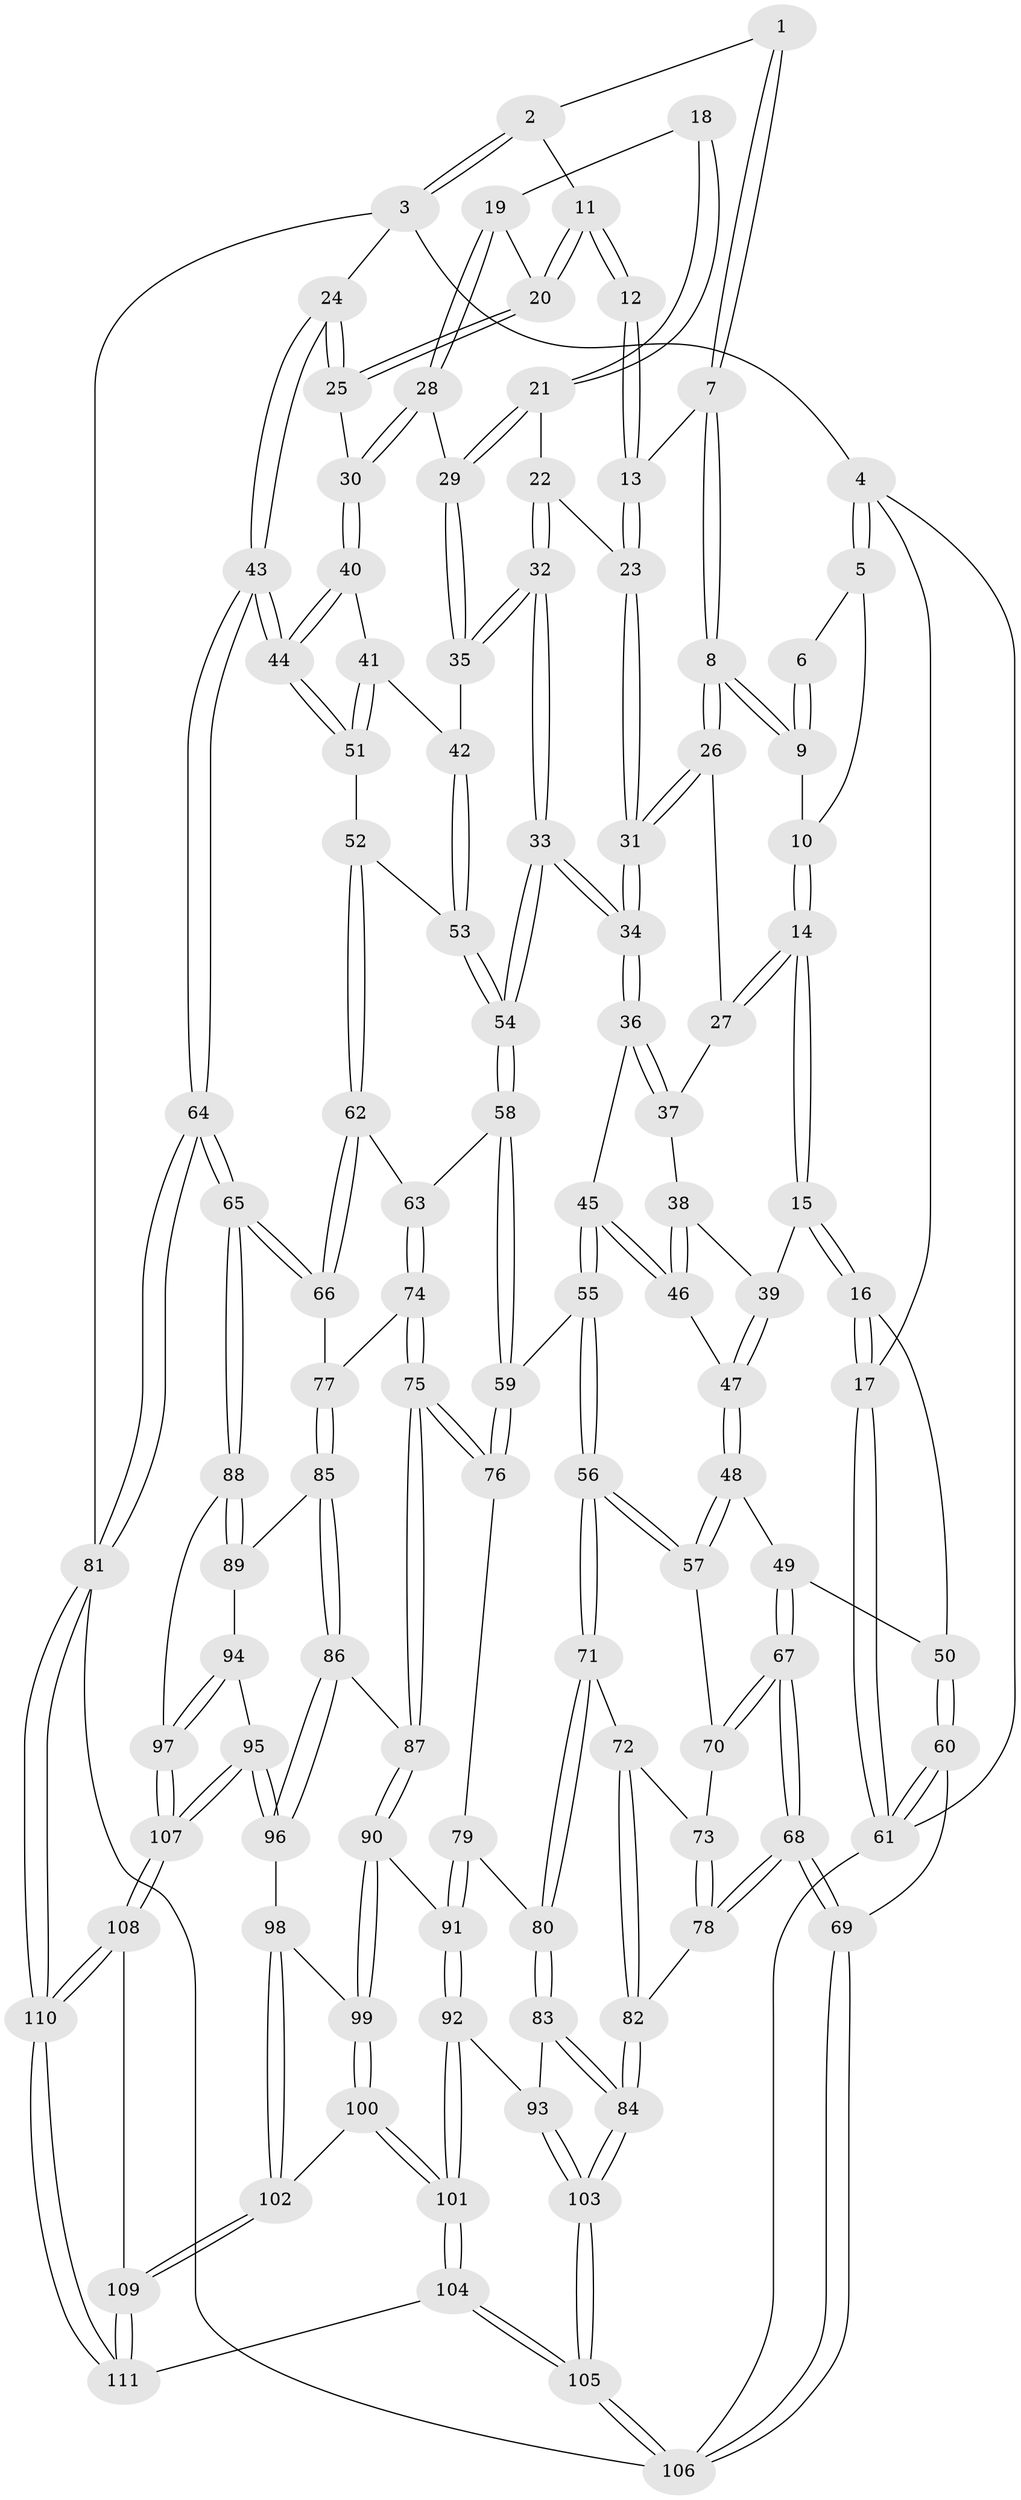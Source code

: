 // Generated by graph-tools (version 1.1) at 2025/27/03/09/25 03:27:15]
// undirected, 111 vertices, 274 edges
graph export_dot {
graph [start="1"]
  node [color=gray90,style=filled];
  1 [pos="+0.612996423016603+0"];
  2 [pos="+1+0"];
  3 [pos="+1+0"];
  4 [pos="+0+0"];
  5 [pos="+0.0733192631886977+0"];
  6 [pos="+0.3920258244628219+0"];
  7 [pos="+0.6117448949082558+0"];
  8 [pos="+0.40937101616675275+0.09451761957828039"];
  9 [pos="+0.3969595464631853+0.07481513495275939"];
  10 [pos="+0.25961487662653754+0.02845283348251074"];
  11 [pos="+0.8614423242557706+0.024371369598537636"];
  12 [pos="+0.7689975757340779+0.05460365331359089"];
  13 [pos="+0.6376522968271511+0.04989996140779483"];
  14 [pos="+0.2162452447997507+0.1991834928541851"];
  15 [pos="+0.18339190581438644+0.21613041295187824"];
  16 [pos="+0+0.24080770536878227"];
  17 [pos="+0+0.19865754942431274"];
  18 [pos="+0.7812270852692199+0.10119779238982747"];
  19 [pos="+0.8433728958265556+0.1278613551726864"];
  20 [pos="+0.8673808245008754+0.0839695196812315"];
  21 [pos="+0.755171496905268+0.16947473325328852"];
  22 [pos="+0.6800321142880326+0.1351564711239665"];
  23 [pos="+0.6382511450241609+0.09293018705897588"];
  24 [pos="+1+0.17219914604151138"];
  25 [pos="+1+0.18182263787955286"];
  26 [pos="+0.4081561719373036+0.11216071407465623"];
  27 [pos="+0.27444780465045676+0.19813720020418055"];
  28 [pos="+0.8171514790752479+0.21094001369910118"];
  29 [pos="+0.811054753788692+0.21222860582076034"];
  30 [pos="+0.8741281620930134+0.2331948533000154"];
  31 [pos="+0.5146634872760766+0.24905000097146485"];
  32 [pos="+0.6845126049419179+0.3337200230253794"];
  33 [pos="+0.5833822600068488+0.39177063616851215"];
  34 [pos="+0.5124080796169306+0.35538398289371514"];
  35 [pos="+0.7258202027690857+0.3229363002609658"];
  36 [pos="+0.5087271970818324+0.3565064658227695"];
  37 [pos="+0.3261152095685782+0.2411477540787743"];
  38 [pos="+0.31154533169906234+0.32908567779924186"];
  39 [pos="+0.24357191586292853+0.2981261215158619"];
  40 [pos="+0.8830886162847793+0.2762345199872413"];
  41 [pos="+0.806133121564695+0.3565578971538702"];
  42 [pos="+0.7428898232648969+0.332671995994148"];
  43 [pos="+1+0.5014055254281149"];
  44 [pos="+0.9625982891469489+0.4349689197762933"];
  45 [pos="+0.500904233712268+0.3615520790519569"];
  46 [pos="+0.3623535841940698+0.3717025044957249"];
  47 [pos="+0.2706097332095732+0.41525935315619716"];
  48 [pos="+0.228371731630548+0.46902568661432"];
  49 [pos="+0.2011496028730289+0.4629472001625639"];
  50 [pos="+0.17948728925432755+0.4516472203651712"];
  51 [pos="+0.9132335020354411+0.4382881082753393"];
  52 [pos="+0.8358561473966848+0.4789573823054354"];
  53 [pos="+0.7947583401108212+0.4493197184804574"];
  54 [pos="+0.5842611278024523+0.39375261807814493"];
  55 [pos="+0.3806620651141836+0.537138093016611"];
  56 [pos="+0.36634039270143115+0.5537333180327006"];
  57 [pos="+0.2375066353315074+0.48083773467866947"];
  58 [pos="+0.5993897307814722+0.44130746016715494"];
  59 [pos="+0.5614738735636693+0.5756716917226062"];
  60 [pos="+0+0.7015595160020273"];
  61 [pos="+0+0.691210708774143"];
  62 [pos="+0.8012161579744+0.5203872006799553"];
  63 [pos="+0.7031800499547542+0.5289753429580801"];
  64 [pos="+1+0.6666482305596768"];
  65 [pos="+1+0.7084647880596223"];
  66 [pos="+0.8399783637863764+0.6365605910120397"];
  67 [pos="+0.09089170748363472+0.6811129482040331"];
  68 [pos="+0.0403683949651342+0.7429805522057435"];
  69 [pos="+0.035933352916921436+0.7440888652855355"];
  70 [pos="+0.2186368999541712+0.5740777560171052"];
  71 [pos="+0.3695380240049391+0.6094739478102776"];
  72 [pos="+0.3128391803091724+0.6333350594200194"];
  73 [pos="+0.2437865117842289+0.6040324711319979"];
  74 [pos="+0.7066339397410794+0.6122030569418145"];
  75 [pos="+0.616645400076179+0.6775682534555474"];
  76 [pos="+0.5571123558927717+0.6066243564267917"];
  77 [pos="+0.7768697077216935+0.6603776685599975"];
  78 [pos="+0.12349840540553748+0.7444271887516668"];
  79 [pos="+0.4286140625641918+0.6610773978306064"];
  80 [pos="+0.4132505095791374+0.6616829555114703"];
  81 [pos="+1+1"];
  82 [pos="+0.1868713651021044+0.7501897026927083"];
  83 [pos="+0.38912034952392105+0.7661389506732375"];
  84 [pos="+0.32789564530809895+0.8301108732558814"];
  85 [pos="+0.7532797297470769+0.7213069466558802"];
  86 [pos="+0.705172235931727+0.7628959824478552"];
  87 [pos="+0.6210887975304963+0.7428589018651762"];
  88 [pos="+1+0.7287659137937215"];
  89 [pos="+0.8095782036194371+0.7510594239974749"];
  90 [pos="+0.5882845832700404+0.7733479813533269"];
  91 [pos="+0.5815254613801117+0.7753174792657892"];
  92 [pos="+0.5274315887536826+0.8170567213893275"];
  93 [pos="+0.5259716388312322+0.8169060505584146"];
  94 [pos="+0.805448387196067+0.7839031743481418"];
  95 [pos="+0.7569393420425912+0.8600977044419015"];
  96 [pos="+0.7558062947439013+0.8589916085493369"];
  97 [pos="+0.9633611435702022+0.8107763354672021"];
  98 [pos="+0.663462228401547+0.8674981929541516"];
  99 [pos="+0.6082442745447263+0.8191676269880208"];
  100 [pos="+0.6099699214886527+0.9144535299076769"];
  101 [pos="+0.5266949135829478+0.9307029392473893"];
  102 [pos="+0.6328099588839017+0.9242620709791433"];
  103 [pos="+0.34385232270463184+0.9327096637778508"];
  104 [pos="+0.3477791303232172+1"];
  105 [pos="+0.34685376080757024+1"];
  106 [pos="+0.24789289176168214+1"];
  107 [pos="+0.8241786230774455+0.959491665734707"];
  108 [pos="+0.8121485970773392+1"];
  109 [pos="+0.6376500461661535+0.9296550382998539"];
  110 [pos="+0.8287778540344272+1"];
  111 [pos="+0.46205466039985293+1"];
  1 -- 2;
  1 -- 7;
  1 -- 7;
  2 -- 3;
  2 -- 3;
  2 -- 11;
  3 -- 4;
  3 -- 24;
  3 -- 81;
  4 -- 5;
  4 -- 5;
  4 -- 17;
  4 -- 61;
  5 -- 6;
  5 -- 10;
  6 -- 9;
  6 -- 9;
  7 -- 8;
  7 -- 8;
  7 -- 13;
  8 -- 9;
  8 -- 9;
  8 -- 26;
  8 -- 26;
  9 -- 10;
  10 -- 14;
  10 -- 14;
  11 -- 12;
  11 -- 12;
  11 -- 20;
  11 -- 20;
  12 -- 13;
  12 -- 13;
  13 -- 23;
  13 -- 23;
  14 -- 15;
  14 -- 15;
  14 -- 27;
  14 -- 27;
  15 -- 16;
  15 -- 16;
  15 -- 39;
  16 -- 17;
  16 -- 17;
  16 -- 50;
  17 -- 61;
  17 -- 61;
  18 -- 19;
  18 -- 21;
  18 -- 21;
  19 -- 20;
  19 -- 28;
  19 -- 28;
  20 -- 25;
  20 -- 25;
  21 -- 22;
  21 -- 29;
  21 -- 29;
  22 -- 23;
  22 -- 32;
  22 -- 32;
  23 -- 31;
  23 -- 31;
  24 -- 25;
  24 -- 25;
  24 -- 43;
  24 -- 43;
  25 -- 30;
  26 -- 27;
  26 -- 31;
  26 -- 31;
  27 -- 37;
  28 -- 29;
  28 -- 30;
  28 -- 30;
  29 -- 35;
  29 -- 35;
  30 -- 40;
  30 -- 40;
  31 -- 34;
  31 -- 34;
  32 -- 33;
  32 -- 33;
  32 -- 35;
  32 -- 35;
  33 -- 34;
  33 -- 34;
  33 -- 54;
  33 -- 54;
  34 -- 36;
  34 -- 36;
  35 -- 42;
  36 -- 37;
  36 -- 37;
  36 -- 45;
  37 -- 38;
  38 -- 39;
  38 -- 46;
  38 -- 46;
  39 -- 47;
  39 -- 47;
  40 -- 41;
  40 -- 44;
  40 -- 44;
  41 -- 42;
  41 -- 51;
  41 -- 51;
  42 -- 53;
  42 -- 53;
  43 -- 44;
  43 -- 44;
  43 -- 64;
  43 -- 64;
  44 -- 51;
  44 -- 51;
  45 -- 46;
  45 -- 46;
  45 -- 55;
  45 -- 55;
  46 -- 47;
  47 -- 48;
  47 -- 48;
  48 -- 49;
  48 -- 57;
  48 -- 57;
  49 -- 50;
  49 -- 67;
  49 -- 67;
  50 -- 60;
  50 -- 60;
  51 -- 52;
  52 -- 53;
  52 -- 62;
  52 -- 62;
  53 -- 54;
  53 -- 54;
  54 -- 58;
  54 -- 58;
  55 -- 56;
  55 -- 56;
  55 -- 59;
  56 -- 57;
  56 -- 57;
  56 -- 71;
  56 -- 71;
  57 -- 70;
  58 -- 59;
  58 -- 59;
  58 -- 63;
  59 -- 76;
  59 -- 76;
  60 -- 61;
  60 -- 61;
  60 -- 69;
  61 -- 106;
  62 -- 63;
  62 -- 66;
  62 -- 66;
  63 -- 74;
  63 -- 74;
  64 -- 65;
  64 -- 65;
  64 -- 81;
  64 -- 81;
  65 -- 66;
  65 -- 66;
  65 -- 88;
  65 -- 88;
  66 -- 77;
  67 -- 68;
  67 -- 68;
  67 -- 70;
  67 -- 70;
  68 -- 69;
  68 -- 69;
  68 -- 78;
  68 -- 78;
  69 -- 106;
  69 -- 106;
  70 -- 73;
  71 -- 72;
  71 -- 80;
  71 -- 80;
  72 -- 73;
  72 -- 82;
  72 -- 82;
  73 -- 78;
  73 -- 78;
  74 -- 75;
  74 -- 75;
  74 -- 77;
  75 -- 76;
  75 -- 76;
  75 -- 87;
  75 -- 87;
  76 -- 79;
  77 -- 85;
  77 -- 85;
  78 -- 82;
  79 -- 80;
  79 -- 91;
  79 -- 91;
  80 -- 83;
  80 -- 83;
  81 -- 110;
  81 -- 110;
  81 -- 106;
  82 -- 84;
  82 -- 84;
  83 -- 84;
  83 -- 84;
  83 -- 93;
  84 -- 103;
  84 -- 103;
  85 -- 86;
  85 -- 86;
  85 -- 89;
  86 -- 87;
  86 -- 96;
  86 -- 96;
  87 -- 90;
  87 -- 90;
  88 -- 89;
  88 -- 89;
  88 -- 97;
  89 -- 94;
  90 -- 91;
  90 -- 99;
  90 -- 99;
  91 -- 92;
  91 -- 92;
  92 -- 93;
  92 -- 101;
  92 -- 101;
  93 -- 103;
  93 -- 103;
  94 -- 95;
  94 -- 97;
  94 -- 97;
  95 -- 96;
  95 -- 96;
  95 -- 107;
  95 -- 107;
  96 -- 98;
  97 -- 107;
  97 -- 107;
  98 -- 99;
  98 -- 102;
  98 -- 102;
  99 -- 100;
  99 -- 100;
  100 -- 101;
  100 -- 101;
  100 -- 102;
  101 -- 104;
  101 -- 104;
  102 -- 109;
  102 -- 109;
  103 -- 105;
  103 -- 105;
  104 -- 105;
  104 -- 105;
  104 -- 111;
  105 -- 106;
  105 -- 106;
  107 -- 108;
  107 -- 108;
  108 -- 109;
  108 -- 110;
  108 -- 110;
  109 -- 111;
  109 -- 111;
  110 -- 111;
  110 -- 111;
}
